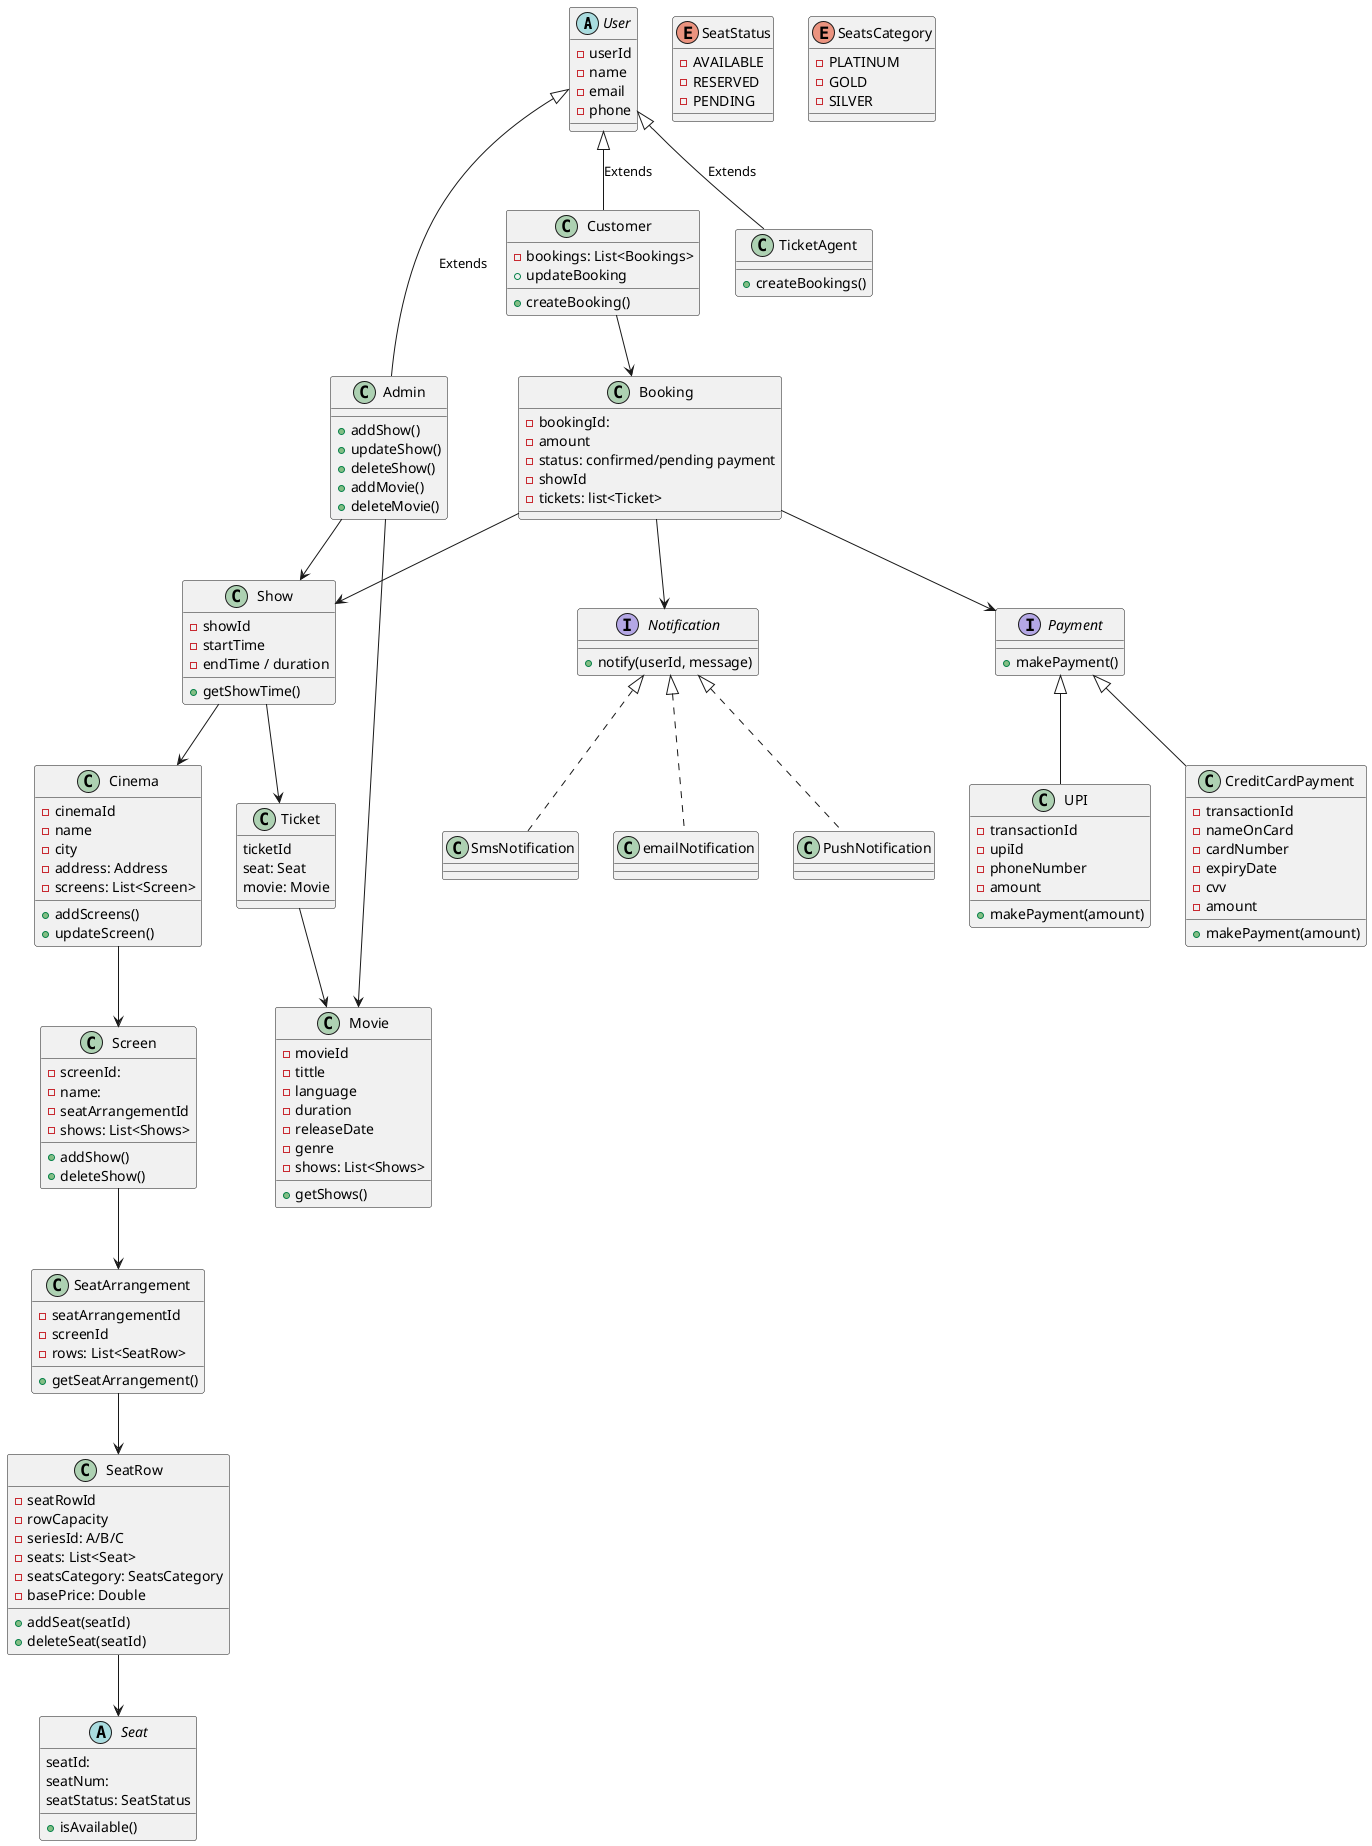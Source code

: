 @startuml
'https://plantuml.com/salt

Abstract User {
    - userId
    - name
    - email
    - phone
}

class Admin {
    + addShow()
    + updateShow()
    + deleteShow()
    + addMovie()
    + deleteMovie()
}

class Customer {
    - bookings: List<Bookings>
    + createBooking()
    + updateBooking
}

class TicketAgent {
    + createBookings()
}

User <|-- Admin : Extends
User <|-- Customer : Extends
User <|-- TicketAgent : Extends

class Cinema {
    - cinemaId
    - name
    - city
    - address: Address
    - screens: List<Screen>
    + addScreens()
    + updateScreen()
}

class Show {
    - showId
    - startTime
    - endTime / duration
    + getShowTime()
}

class Screen {
    - screenId:
    - name:
    - seatArrangementId
    - shows: List<Shows>
    + addShow()
    + deleteShow()
}

class SeatArrangement {
    - seatArrangementId
    - screenId
    - rows: List<SeatRow>
    + getSeatArrangement()
}

class SeatRow {
    - seatRowId
    - rowCapacity
    - seriesId: A/B/C
    - seats: List<Seat>
    - seatsCategory: SeatsCategory
    - basePrice: Double
    + addSeat(seatId)
    + deleteSeat(seatId)
}

abstract Seat {
    seatId:
    seatNum:
    seatStatus: SeatStatus
    + isAvailable()
}

enum SeatStatus {
    - AVAILABLE
    - RESERVED
    - PENDING
}

enum SeatsCategory {
    - PLATINUM
    - GOLD
    - SILVER
}

class Movie {
    - movieId
    - tittle
    - language
    - duration
    - releaseDate
    - genre
    - shows: List<Shows>
    + getShows()
}

class Booking {
    - bookingId:
    - amount
    - status: confirmed/pending payment
    - showId
    - tickets: list<Ticket>
}

class Ticket {
    ticketId
    seat: Seat
    movie: Movie
}

interface Payment {
    + makePayment()
}

class CreditCardPayment {
    - transactionId
    - nameOnCard
    - cardNumber
    - expiryDate
    - cvv
    - amount
    + makePayment(amount)
}

class UPI {
    - transactionId
    - upiId
    - phoneNumber
    - amount
    + makePayment(amount)
}

Payment <|-- CreditCardPayment
Payment <|-- UPI


interface Notification {
    + notify(userId, message)
}

class SmsNotification {
}

class emailNotification {
}

class PushNotification {
}

Notification <|.. SmsNotification
Notification <|.. emailNotification
Notification <|.. PushNotification


Admin --> Movie
Admin --> Show
Customer --> Booking

Cinema --> Screen
Screen --> SeatArrangement
SeatArrangement --> SeatRow
SeatRow --> Seat

Booking --> Show
Show --> Ticket
Ticket --> Movie
Show --> Cinema

Booking --> Payment
Booking --> Notification

@enduml
